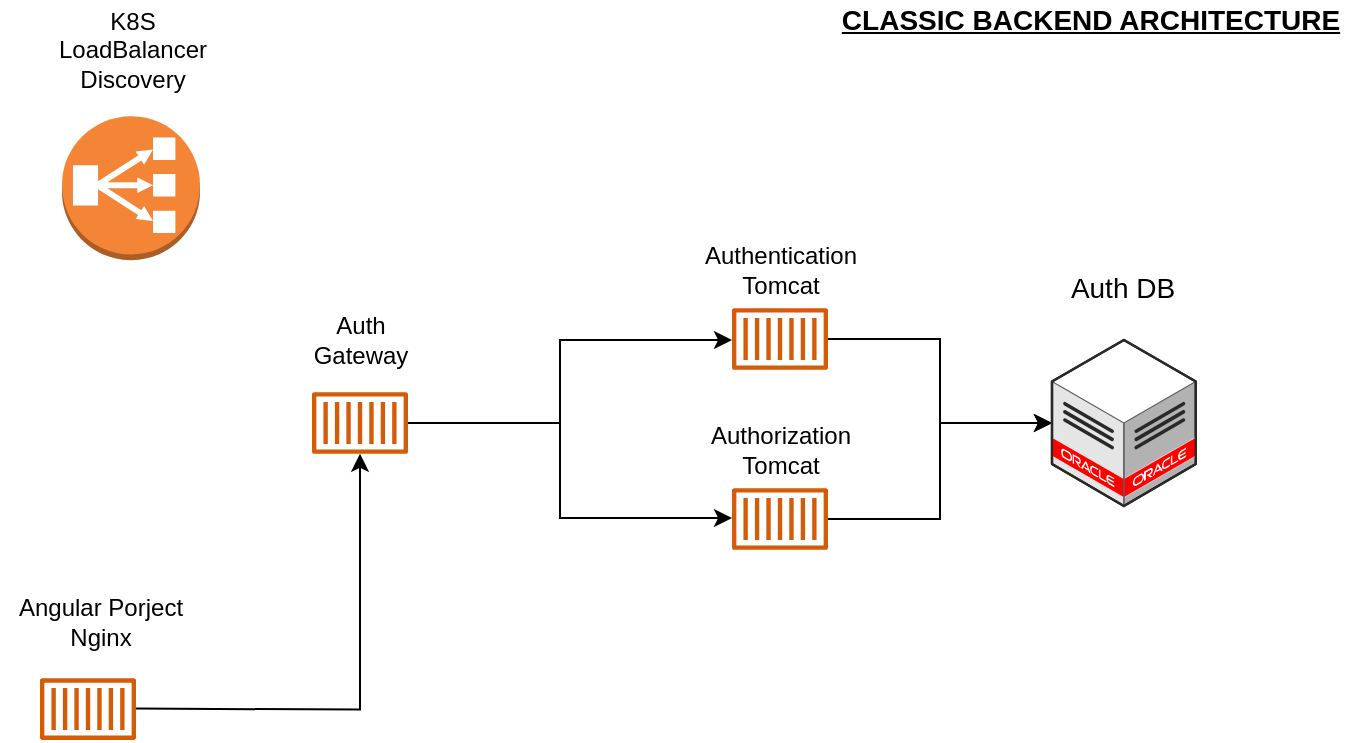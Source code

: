 <mxfile version="17.1.2" type="github">
  <diagram id="Ht1M8jgEwFfnCIfOTk4-" name="Page-1">
    <mxGraphModel dx="1460" dy="624" grid="1" gridSize="10" guides="1" tooltips="1" connect="1" arrows="1" fold="1" page="1" pageScale="1" pageWidth="1169" pageHeight="827" math="0" shadow="0">
      <root>
        <mxCell id="0" />
        <mxCell id="1" parent="0" />
        <mxCell id="HvEl3XydUEswTJVLT-U7-4" value="Authentication&lt;br&gt;Tomcat&lt;br&gt;" style="text;html=1;align=center;verticalAlign=middle;resizable=0;points=[];autosize=1;strokeColor=none;fillColor=none;" vertex="1" parent="1">
          <mxGeometry x="385" y="160" width="90" height="30" as="geometry" />
        </mxCell>
        <mxCell id="HvEl3XydUEswTJVLT-U7-5" value="Authorization&lt;br&gt;Tomcat" style="text;html=1;align=center;verticalAlign=middle;resizable=0;points=[];autosize=1;strokeColor=none;fillColor=none;" vertex="1" parent="1">
          <mxGeometry x="385" y="250" width="90" height="30" as="geometry" />
        </mxCell>
        <mxCell id="HvEl3XydUEswTJVLT-U7-27" style="edgeStyle=orthogonalEdgeStyle;rounded=0;orthogonalLoop=1;jettySize=auto;html=1;fontSize=14;" edge="1" parent="1" source="HvEl3XydUEswTJVLT-U7-6" target="HvEl3XydUEswTJVLT-U7-23">
          <mxGeometry relative="1" as="geometry" />
        </mxCell>
        <mxCell id="HvEl3XydUEswTJVLT-U7-6" value="" style="sketch=0;outlineConnect=0;fontColor=#232F3E;gradientColor=none;fillColor=#D45B07;strokeColor=none;dashed=0;verticalLabelPosition=bottom;verticalAlign=top;align=center;html=1;fontSize=12;fontStyle=0;aspect=fixed;pointerEvents=1;shape=mxgraph.aws4.container_1;" vertex="1" parent="1">
          <mxGeometry x="406" y="194" width="48" height="31" as="geometry" />
        </mxCell>
        <mxCell id="HvEl3XydUEswTJVLT-U7-28" style="edgeStyle=orthogonalEdgeStyle;rounded=0;orthogonalLoop=1;jettySize=auto;html=1;fontSize=14;" edge="1" parent="1" source="HvEl3XydUEswTJVLT-U7-7" target="HvEl3XydUEswTJVLT-U7-23">
          <mxGeometry relative="1" as="geometry" />
        </mxCell>
        <mxCell id="HvEl3XydUEswTJVLT-U7-7" value="" style="sketch=0;outlineConnect=0;fontColor=#232F3E;gradientColor=none;fillColor=#D45B07;strokeColor=none;dashed=0;verticalLabelPosition=bottom;verticalAlign=top;align=center;html=1;fontSize=12;fontStyle=0;aspect=fixed;pointerEvents=1;shape=mxgraph.aws4.container_1;" vertex="1" parent="1">
          <mxGeometry x="406" y="284" width="48" height="31" as="geometry" />
        </mxCell>
        <mxCell id="HvEl3XydUEswTJVLT-U7-12" style="edgeStyle=orthogonalEdgeStyle;rounded=0;orthogonalLoop=1;jettySize=auto;html=1;" edge="1" parent="1" target="HvEl3XydUEswTJVLT-U7-14">
          <mxGeometry relative="1" as="geometry">
            <mxPoint x="168" y="393.83" as="targetPoint" />
            <mxPoint x="108" y="394.29" as="sourcePoint" />
            <Array as="points" />
          </mxGeometry>
        </mxCell>
        <mxCell id="HvEl3XydUEswTJVLT-U7-9" value="Angular Porject&lt;br&gt;Nginx" style="text;html=1;align=center;verticalAlign=middle;resizable=0;points=[];autosize=1;strokeColor=none;fillColor=none;" vertex="1" parent="1">
          <mxGeometry x="40" y="336.0" width="100" height="30" as="geometry" />
        </mxCell>
        <mxCell id="HvEl3XydUEswTJVLT-U7-11" value="" style="outlineConnect=0;dashed=0;verticalLabelPosition=bottom;verticalAlign=top;align=center;html=1;shape=mxgraph.aws3.classic_load_balancer;fillColor=#F58536;gradientColor=none;" vertex="1" parent="1">
          <mxGeometry x="71" y="98.08" width="69" height="72" as="geometry" />
        </mxCell>
        <mxCell id="HvEl3XydUEswTJVLT-U7-13" value="K8S&lt;br&gt;LoadBalancer&lt;br&gt;Discovery&lt;br&gt;" style="text;html=1;align=center;verticalAlign=middle;resizable=0;points=[];autosize=1;strokeColor=none;fillColor=none;" vertex="1" parent="1">
          <mxGeometry x="60.5" y="40" width="90" height="50" as="geometry" />
        </mxCell>
        <mxCell id="HvEl3XydUEswTJVLT-U7-29" style="edgeStyle=orthogonalEdgeStyle;rounded=0;orthogonalLoop=1;jettySize=auto;html=1;fontSize=14;" edge="1" parent="1" source="HvEl3XydUEswTJVLT-U7-14" target="HvEl3XydUEswTJVLT-U7-6">
          <mxGeometry relative="1" as="geometry">
            <Array as="points">
              <mxPoint x="320" y="251" />
              <mxPoint x="320" y="210" />
            </Array>
          </mxGeometry>
        </mxCell>
        <mxCell id="HvEl3XydUEswTJVLT-U7-30" style="edgeStyle=orthogonalEdgeStyle;rounded=0;orthogonalLoop=1;jettySize=auto;html=1;fontSize=14;" edge="1" parent="1" source="HvEl3XydUEswTJVLT-U7-14" target="HvEl3XydUEswTJVLT-U7-7">
          <mxGeometry relative="1" as="geometry">
            <Array as="points">
              <mxPoint x="320" y="251" />
              <mxPoint x="320" y="299" />
            </Array>
          </mxGeometry>
        </mxCell>
        <mxCell id="HvEl3XydUEswTJVLT-U7-14" value="" style="sketch=0;outlineConnect=0;fontColor=#232F3E;gradientColor=none;fillColor=#D45B07;strokeColor=none;dashed=0;verticalLabelPosition=bottom;verticalAlign=top;align=center;html=1;fontSize=12;fontStyle=0;aspect=fixed;pointerEvents=1;shape=mxgraph.aws4.container_1;" vertex="1" parent="1">
          <mxGeometry x="196" y="236.0" width="48" height="31" as="geometry" />
        </mxCell>
        <mxCell id="HvEl3XydUEswTJVLT-U7-16" value="" style="sketch=0;outlineConnect=0;fontColor=#232F3E;gradientColor=none;fillColor=#D45B07;strokeColor=none;dashed=0;verticalLabelPosition=bottom;verticalAlign=top;align=center;html=1;fontSize=12;fontStyle=0;aspect=fixed;pointerEvents=1;shape=mxgraph.aws4.container_1;" vertex="1" parent="1">
          <mxGeometry x="60" y="379.04" width="48" height="31" as="geometry" />
        </mxCell>
        <mxCell id="HvEl3XydUEswTJVLT-U7-19" value="&lt;b&gt;&lt;font style=&quot;font-size: 14px&quot;&gt;&lt;u&gt;CLASSIC BACKEND ARCHITECTURE&lt;/u&gt;&lt;/font&gt;&lt;/b&gt;" style="text;html=1;align=center;verticalAlign=middle;resizable=0;points=[];autosize=1;strokeColor=none;fillColor=none;" vertex="1" parent="1">
          <mxGeometry x="455" y="40" width="260" height="20" as="geometry" />
        </mxCell>
        <mxCell id="HvEl3XydUEswTJVLT-U7-23" value="" style="verticalLabelPosition=bottom;html=1;verticalAlign=top;strokeWidth=1;align=center;outlineConnect=0;dashed=0;outlineConnect=0;shape=mxgraph.aws3d.oracleDataCenter;fillColor=#ffffff;strokeColor=#5E5E5E;aspect=fixed;fontSize=14;" vertex="1" parent="1">
          <mxGeometry x="566" y="210" width="71.89" height="83" as="geometry" />
        </mxCell>
        <mxCell id="HvEl3XydUEswTJVLT-U7-15" value="Auth&lt;br&gt;Gateway" style="text;html=1;align=center;verticalAlign=middle;resizable=0;points=[];autosize=1;strokeColor=none;fillColor=none;" vertex="1" parent="1">
          <mxGeometry x="190" y="195" width="60" height="30" as="geometry" />
        </mxCell>
        <mxCell id="HvEl3XydUEswTJVLT-U7-26" value="Auth DB" style="text;html=1;align=center;verticalAlign=middle;resizable=0;points=[];autosize=1;strokeColor=none;fillColor=none;fontSize=14;" vertex="1" parent="1">
          <mxGeometry x="566" y="174" width="70" height="20" as="geometry" />
        </mxCell>
      </root>
    </mxGraphModel>
  </diagram>
</mxfile>
